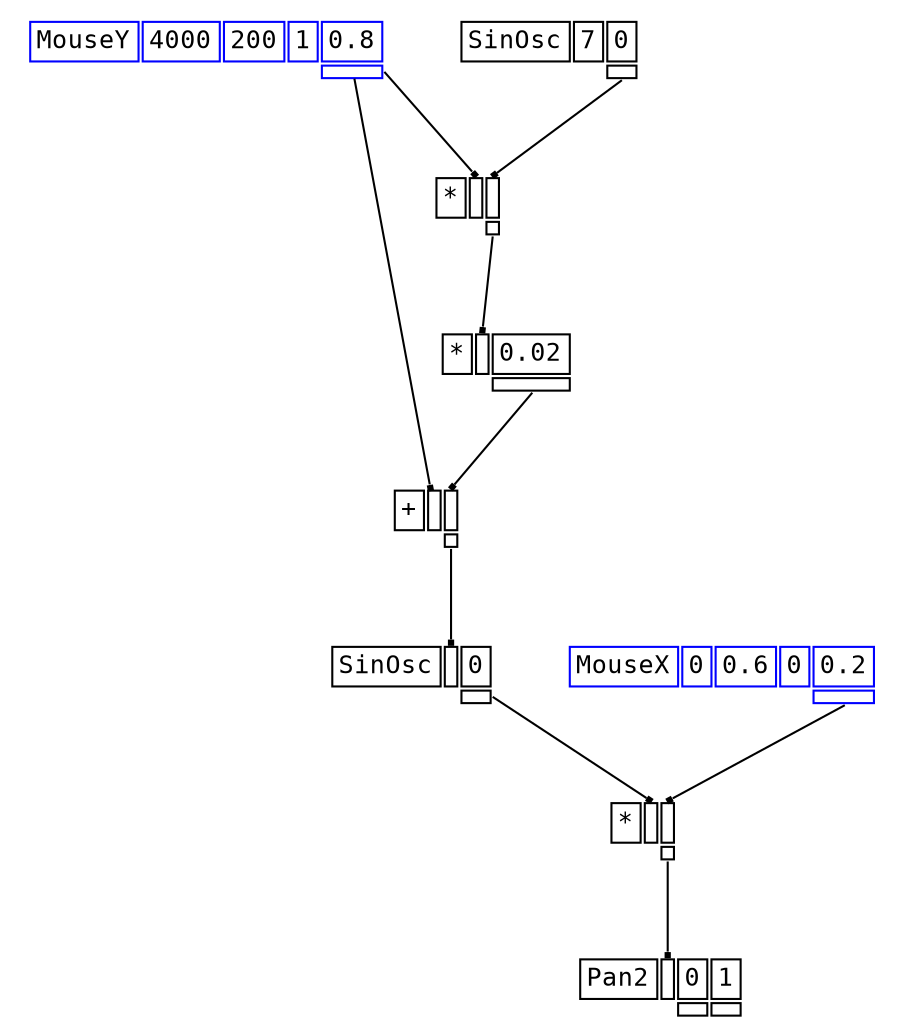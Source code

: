digraph Anonymous {
graph [splines=false];
node [fontsize=12,fontname="Courier"];
edge [arrowhead=box,arrowsize=0.25];
u_4[shape="plaintext",color="blue",label=<<TABLE BORDER="0" CELLBORDER="1"><TR><TD>MouseY</TD><TD ID="u_4:K_0">4000</TD><TD ID="u_4:K_1">200</TD><TD ID="u_4:K_2">1</TD><TD ID="u_4:K_3">0.8</TD></TR><TR><TD BORDER="0"></TD><TD BORDER="0"></TD><TD BORDER="0"></TD><TD BORDER="0"></TD><TD PORT="o_0" ID="u_4:o_0"></TD></TR></TABLE>>];
u_7[shape="plaintext",color="black",label=<<TABLE BORDER="0" CELLBORDER="1"><TR><TD>SinOsc</TD><TD ID="u_7:K_0">7</TD><TD ID="u_7:K_1">0</TD></TR><TR><TD BORDER="0"></TD><TD BORDER="0"></TD><TD PORT="o_0" ID="u_7:o_0"></TD></TR></TABLE>>];
u_8[shape="plaintext",color="black",label=<<TABLE BORDER="0" CELLBORDER="1"><TR><TD>*</TD><TD PORT="i_0" ID="u_8:i_0"></TD><TD PORT="i_1" ID="u_8:i_1"></TD></TR><TR><TD BORDER="0"></TD><TD BORDER="0"></TD><TD PORT="o_0" ID="u_8:o_0"></TD></TR></TABLE>>];
u_10[shape="plaintext",color="black",label=<<TABLE BORDER="0" CELLBORDER="1"><TR><TD>*</TD><TD PORT="i_0" ID="u_10:i_0"></TD><TD ID="u_10:K_1">0.02</TD></TR><TR><TD BORDER="0"></TD><TD BORDER="0"></TD><TD PORT="o_0" ID="u_10:o_0"></TD></TR></TABLE>>];
u_11[shape="plaintext",color="black",label=<<TABLE BORDER="0" CELLBORDER="1"><TR><TD>+</TD><TD PORT="i_0" ID="u_11:i_0"></TD><TD PORT="i_1" ID="u_11:i_1"></TD></TR><TR><TD BORDER="0"></TD><TD BORDER="0"></TD><TD PORT="o_0" ID="u_11:o_0"></TD></TR></TABLE>>];
u_12[shape="plaintext",color="black",label=<<TABLE BORDER="0" CELLBORDER="1"><TR><TD>SinOsc</TD><TD PORT="i_0" ID="u_12:i_0"></TD><TD ID="u_12:K_1">0</TD></TR><TR><TD BORDER="0"></TD><TD BORDER="0"></TD><TD PORT="o_0" ID="u_12:o_0"></TD></TR></TABLE>>];
u_15[shape="plaintext",color="blue",label=<<TABLE BORDER="0" CELLBORDER="1"><TR><TD>MouseX</TD><TD ID="u_15:K_0">0</TD><TD ID="u_15:K_1">0.6</TD><TD ID="u_15:K_2">0</TD><TD ID="u_15:K_3">0.2</TD></TR><TR><TD BORDER="0"></TD><TD BORDER="0"></TD><TD BORDER="0"></TD><TD BORDER="0"></TD><TD PORT="o_0" ID="u_15:o_0"></TD></TR></TABLE>>];
u_16[shape="plaintext",color="black",label=<<TABLE BORDER="0" CELLBORDER="1"><TR><TD>*</TD><TD PORT="i_0" ID="u_16:i_0"></TD><TD PORT="i_1" ID="u_16:i_1"></TD></TR><TR><TD BORDER="0"></TD><TD BORDER="0"></TD><TD PORT="o_0" ID="u_16:o_0"></TD></TR></TABLE>>];
u_17[shape="plaintext",color="black",label=<<TABLE BORDER="0" CELLBORDER="1"><TR><TD>Pan2</TD><TD PORT="i_0" ID="u_17:i_0"></TD><TD ID="u_17:K_1">0</TD><TD ID="u_17:K_2">1</TD></TR><TR><TD BORDER="0"></TD><TD BORDER="0"></TD><TD PORT="o_0" ID="u_17:o_0"></TD><TD PORT="o_1" ID="u_17:o_1"></TD></TR></TABLE>>];
u_4:o_0 -> u_8:i_0;
u_7:o_0 -> u_8:i_1;
u_8:o_0 -> u_10:i_0;
u_4:o_0 -> u_11:i_0;
u_10:o_0 -> u_11:i_1;
u_11:o_0 -> u_12:i_0;
u_12:o_0 -> u_16:i_0;
u_15:o_0 -> u_16:i_1;
u_16:o_0 -> u_17:i_0;
}

